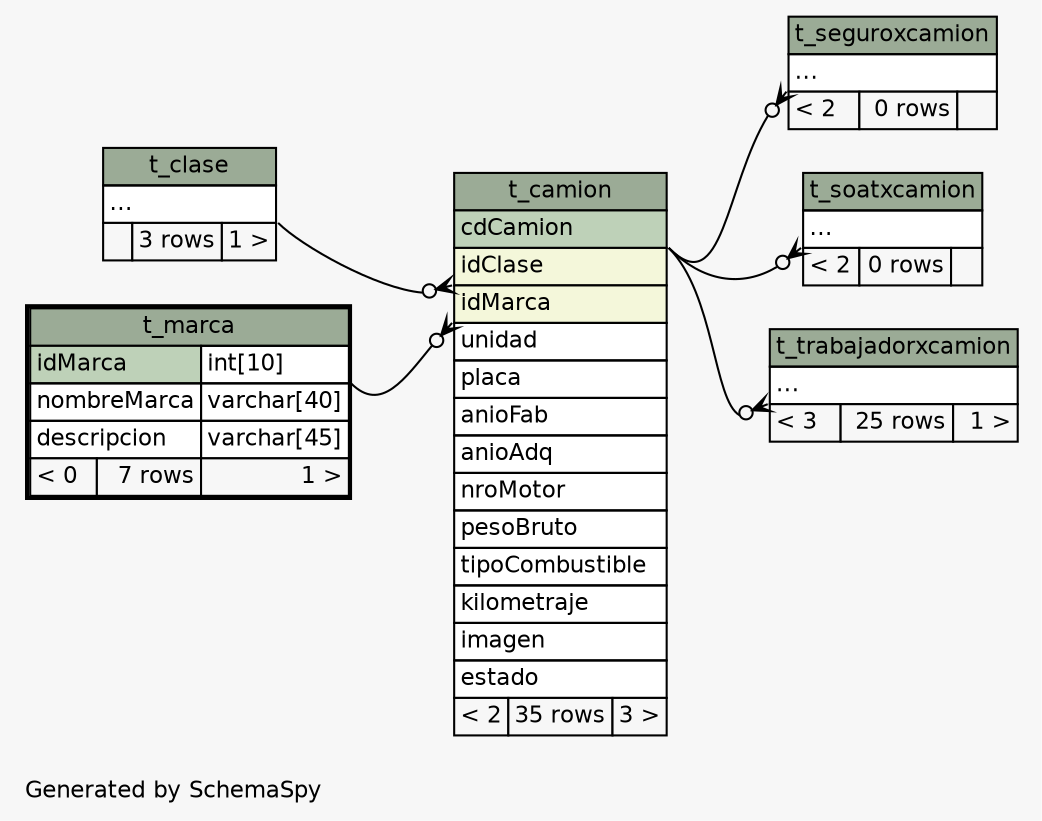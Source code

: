 // dot null on Windows 7 6.1
// SchemaSpy rev 590
digraph "twoDegreesRelationshipsDiagram" {
  graph [
    rankdir="RL"
    bgcolor="#f7f7f7"
    label="\nGenerated by SchemaSpy"
    labeljust="l"
    nodesep="0.18"
    ranksep="0.46"
    fontname="Helvetica"
    fontsize="11"
  ];
  node [
    fontname="Helvetica"
    fontsize="11"
    shape="plaintext"
  ];
  edge [
    arrowsize="0.8"
  ];
  "t_camion":"idClase":sw -> "t_clase":"elipses":se [arrowhead=none dir=back arrowtail=crowodot];
  "t_camion":"idMarca":sw -> "t_marca":"idMarca.type":se [arrowhead=none dir=back arrowtail=crowodot];
  "t_seguroxcamion":"elipses":sw -> "t_camion":"cdCamion":se [arrowhead=none dir=back arrowtail=crowodot];
  "t_soatxcamion":"elipses":sw -> "t_camion":"cdCamion":se [arrowhead=none dir=back arrowtail=crowodot];
  "t_trabajadorxcamion":"elipses":sw -> "t_camion":"cdCamion":se [arrowhead=none dir=back arrowtail=crowodot];
  "t_camion" [
    label=<
    <TABLE BORDER="0" CELLBORDER="1" CELLSPACING="0" BGCOLOR="#ffffff">
      <TR><TD COLSPAN="3" BGCOLOR="#9bab96" ALIGN="CENTER">t_camion</TD></TR>
      <TR><TD PORT="cdCamion" COLSPAN="3" BGCOLOR="#bed1b8" ALIGN="LEFT">cdCamion</TD></TR>
      <TR><TD PORT="idClase" COLSPAN="3" BGCOLOR="#f4f7da" ALIGN="LEFT">idClase</TD></TR>
      <TR><TD PORT="idMarca" COLSPAN="3" BGCOLOR="#f4f7da" ALIGN="LEFT">idMarca</TD></TR>
      <TR><TD PORT="unidad" COLSPAN="3" ALIGN="LEFT">unidad</TD></TR>
      <TR><TD PORT="placa" COLSPAN="3" ALIGN="LEFT">placa</TD></TR>
      <TR><TD PORT="anioFab" COLSPAN="3" ALIGN="LEFT">anioFab</TD></TR>
      <TR><TD PORT="anioAdq" COLSPAN="3" ALIGN="LEFT">anioAdq</TD></TR>
      <TR><TD PORT="nroMotor" COLSPAN="3" ALIGN="LEFT">nroMotor</TD></TR>
      <TR><TD PORT="pesoBruto" COLSPAN="3" ALIGN="LEFT">pesoBruto</TD></TR>
      <TR><TD PORT="tipoCombustible" COLSPAN="3" ALIGN="LEFT">tipoCombustible</TD></TR>
      <TR><TD PORT="kilometraje" COLSPAN="3" ALIGN="LEFT">kilometraje</TD></TR>
      <TR><TD PORT="imagen" COLSPAN="3" ALIGN="LEFT">imagen</TD></TR>
      <TR><TD PORT="estado" COLSPAN="3" ALIGN="LEFT">estado</TD></TR>
      <TR><TD ALIGN="LEFT" BGCOLOR="#f7f7f7">&lt; 2</TD><TD ALIGN="RIGHT" BGCOLOR="#f7f7f7">35 rows</TD><TD ALIGN="RIGHT" BGCOLOR="#f7f7f7">3 &gt;</TD></TR>
    </TABLE>>
    URL="t_camion.html"
    tooltip="t_camion"
  ];
  "t_clase" [
    label=<
    <TABLE BORDER="0" CELLBORDER="1" CELLSPACING="0" BGCOLOR="#ffffff">
      <TR><TD COLSPAN="3" BGCOLOR="#9bab96" ALIGN="CENTER">t_clase</TD></TR>
      <TR><TD PORT="elipses" COLSPAN="3" ALIGN="LEFT">...</TD></TR>
      <TR><TD ALIGN="LEFT" BGCOLOR="#f7f7f7">  </TD><TD ALIGN="RIGHT" BGCOLOR="#f7f7f7">3 rows</TD><TD ALIGN="RIGHT" BGCOLOR="#f7f7f7">1 &gt;</TD></TR>
    </TABLE>>
    URL="t_clase.html"
    tooltip="t_clase"
  ];
  "t_marca" [
    label=<
    <TABLE BORDER="2" CELLBORDER="1" CELLSPACING="0" BGCOLOR="#ffffff">
      <TR><TD COLSPAN="3" BGCOLOR="#9bab96" ALIGN="CENTER">t_marca</TD></TR>
      <TR><TD PORT="idMarca" COLSPAN="2" BGCOLOR="#bed1b8" ALIGN="LEFT">idMarca</TD><TD PORT="idMarca.type" ALIGN="LEFT">int[10]</TD></TR>
      <TR><TD PORT="nombreMarca" COLSPAN="2" ALIGN="LEFT">nombreMarca</TD><TD PORT="nombreMarca.type" ALIGN="LEFT">varchar[40]</TD></TR>
      <TR><TD PORT="descripcion" COLSPAN="2" ALIGN="LEFT">descripcion</TD><TD PORT="descripcion.type" ALIGN="LEFT">varchar[45]</TD></TR>
      <TR><TD ALIGN="LEFT" BGCOLOR="#f7f7f7">&lt; 0</TD><TD ALIGN="RIGHT" BGCOLOR="#f7f7f7">7 rows</TD><TD ALIGN="RIGHT" BGCOLOR="#f7f7f7">1 &gt;</TD></TR>
    </TABLE>>
    URL="t_marca.html"
    tooltip="t_marca"
  ];
  "t_seguroxcamion" [
    label=<
    <TABLE BORDER="0" CELLBORDER="1" CELLSPACING="0" BGCOLOR="#ffffff">
      <TR><TD COLSPAN="3" BGCOLOR="#9bab96" ALIGN="CENTER">t_seguroxcamion</TD></TR>
      <TR><TD PORT="elipses" COLSPAN="3" ALIGN="LEFT">...</TD></TR>
      <TR><TD ALIGN="LEFT" BGCOLOR="#f7f7f7">&lt; 2</TD><TD ALIGN="RIGHT" BGCOLOR="#f7f7f7">0 rows</TD><TD ALIGN="RIGHT" BGCOLOR="#f7f7f7">  </TD></TR>
    </TABLE>>
    URL="t_seguroxcamion.html"
    tooltip="t_seguroxcamion"
  ];
  "t_soatxcamion" [
    label=<
    <TABLE BORDER="0" CELLBORDER="1" CELLSPACING="0" BGCOLOR="#ffffff">
      <TR><TD COLSPAN="3" BGCOLOR="#9bab96" ALIGN="CENTER">t_soatxcamion</TD></TR>
      <TR><TD PORT="elipses" COLSPAN="3" ALIGN="LEFT">...</TD></TR>
      <TR><TD ALIGN="LEFT" BGCOLOR="#f7f7f7">&lt; 2</TD><TD ALIGN="RIGHT" BGCOLOR="#f7f7f7">0 rows</TD><TD ALIGN="RIGHT" BGCOLOR="#f7f7f7">  </TD></TR>
    </TABLE>>
    URL="t_soatxcamion.html"
    tooltip="t_soatxcamion"
  ];
  "t_trabajadorxcamion" [
    label=<
    <TABLE BORDER="0" CELLBORDER="1" CELLSPACING="0" BGCOLOR="#ffffff">
      <TR><TD COLSPAN="3" BGCOLOR="#9bab96" ALIGN="CENTER">t_trabajadorxcamion</TD></TR>
      <TR><TD PORT="elipses" COLSPAN="3" ALIGN="LEFT">...</TD></TR>
      <TR><TD ALIGN="LEFT" BGCOLOR="#f7f7f7">&lt; 3</TD><TD ALIGN="RIGHT" BGCOLOR="#f7f7f7">25 rows</TD><TD ALIGN="RIGHT" BGCOLOR="#f7f7f7">1 &gt;</TD></TR>
    </TABLE>>
    URL="t_trabajadorxcamion.html"
    tooltip="t_trabajadorxcamion"
  ];
}
